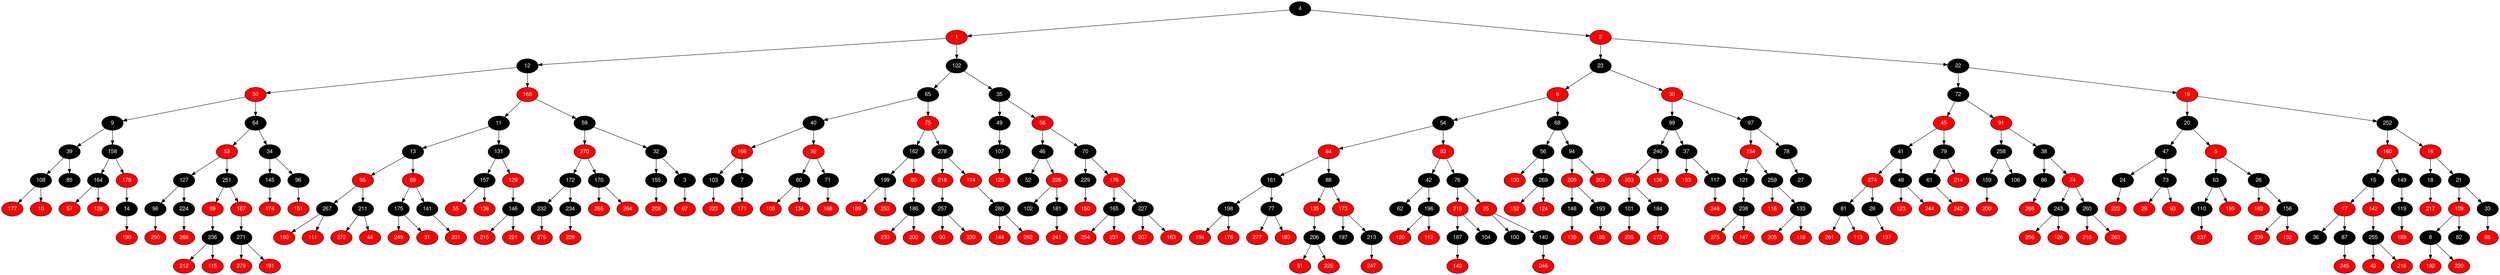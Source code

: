 digraph RB_Teste {
	node [fontname="Helvetica,Arial,sans-serif" style="filled"]
	edge [fontname="Helvetica,Arial,sans-serif" color="black"]

	{
		node [fillcolor=" black" fontcolor=" white"] 4 
		node [fillcolor=" red" fontcolor=" white"] 1 
		node [fillcolor=" black" fontcolor=" white"] 12 
		node [fillcolor=" red" fontcolor=" white"] 50 
		node [fillcolor=" black" fontcolor=" white"] 9 
		node [fillcolor=" black" fontcolor=" white"] 39 
		node [fillcolor=" black" fontcolor=" white"] 108 
		node [fillcolor=" red" fontcolor=" white"] 177 
		node [fillcolor=" red" fontcolor=" white"] 10 
		node [fillcolor=" black" fontcolor=" white"] 85 
		node [fillcolor=" black" fontcolor=" white"] 158 
		node [fillcolor=" black" fontcolor=" white"] 164 
		node [fillcolor=" red" fontcolor=" white"] 57 
		node [fillcolor=" red" fontcolor=" white"] 128 
		node [fillcolor=" red" fontcolor=" white"] 179 
		node [fillcolor=" black" fontcolor=" white"] 14 
		node [fillcolor=" red" fontcolor=" white"] 190 
		node [fillcolor=" black" fontcolor=" white"] 64 
		node [fillcolor=" red" fontcolor=" white"] 53 
		node [fillcolor=" black" fontcolor=" white"] 127 
		node [fillcolor=" black" fontcolor=" white"] 98 
		node [fillcolor=" red" fontcolor=" white"] 250 
		node [fillcolor=" black" fontcolor=" white"] 224 
		node [fillcolor=" red" fontcolor=" white"] 268 
		node [fillcolor=" black" fontcolor=" white"] 251 
		node [fillcolor=" red" fontcolor=" white"] 89 
		node [fillcolor=" black" fontcolor=" white"] 236 
		node [fillcolor=" red" fontcolor=" white"] 212 
		node [fillcolor=" red" fontcolor=" white"] 115 
		node [fillcolor=" red" fontcolor=" white"] 167 
		node [fillcolor=" black" fontcolor=" white"] 271 
		node [fillcolor=" red" fontcolor=" white"] 279 
		node [fillcolor=" red" fontcolor=" white"] 191 
		node [fillcolor=" black" fontcolor=" white"] 34 
		node [fillcolor=" black" fontcolor=" white"] 145 
		node [fillcolor=" red" fontcolor=" white"] 174 
		node [fillcolor=" black" fontcolor=" white"] 96 
		node [fillcolor=" red" fontcolor=" white"] 151 
		node [fillcolor=" red" fontcolor=" white"] 168 
		node [fillcolor=" black" fontcolor=" white"] 11 
		node [fillcolor=" black" fontcolor=" white"] 13 
		node [fillcolor=" red" fontcolor=" white"] 95 
		node [fillcolor=" black" fontcolor=" white"] 267 
		node [fillcolor=" red" fontcolor=" white"] 180 
		node [fillcolor=" red" fontcolor=" white"] 111 
		node [fillcolor=" black" fontcolor=" white"] 211 
		node [fillcolor=" red" fontcolor=" white"] 272 
		node [fillcolor=" red" fontcolor=" white"] 44 
		node [fillcolor=" red" fontcolor=" white"] 69 
		node [fillcolor=" black" fontcolor=" white"] 175 
		node [fillcolor=" red" fontcolor=" white"] 249 
		node [fillcolor=" red" fontcolor=" white"] 31 
		node [fillcolor=" black" fontcolor=" white"] 141 
		node [fillcolor=" red" fontcolor=" white"] 201 
		node [fillcolor=" black" fontcolor=" white"] 131 
		node [fillcolor=" black" fontcolor=" white"] 157 
		node [fillcolor=" red" fontcolor=" white"] 55 
		node [fillcolor=" red" fontcolor=" white"] 138 
		node [fillcolor=" red" fontcolor=" white"] 129 
		node [fillcolor=" black" fontcolor=" white"] 146 
		node [fillcolor=" red" fontcolor=" white"] 215 
		node [fillcolor=" red" fontcolor=" white"] 221 
		node [fillcolor=" black" fontcolor=" white"] 59 
		node [fillcolor=" red" fontcolor=" white"] 270 
		node [fillcolor=" black" fontcolor=" white"] 172 
		node [fillcolor=" black" fontcolor=" white"] 232 
		node [fillcolor=" red" fontcolor=" white"] 276 
		node [fillcolor=" black" fontcolor=" white"] 234 
		node [fillcolor=" red" fontcolor=" white"] 228 
		node [fillcolor=" black" fontcolor=" white"] 170 
		node [fillcolor=" red" fontcolor=" white"] 265 
		node [fillcolor=" red" fontcolor=" white"] 264 
		node [fillcolor=" black" fontcolor=" white"] 32 
		node [fillcolor=" black" fontcolor=" white"] 155 
		node [fillcolor=" red" fontcolor=" white"] 208 
		node [fillcolor=" black" fontcolor=" white"] 3 
		node [fillcolor=" red" fontcolor=" white"] 67 
		node [fillcolor=" black" fontcolor=" white"] 122 
		node [fillcolor=" black" fontcolor=" white"] 65 
		node [fillcolor=" black" fontcolor=" white"] 40 
		node [fillcolor=" red" fontcolor=" white"] 166 
		node [fillcolor=" black" fontcolor=" white"] 103 
		node [fillcolor=" red" fontcolor=" white"] 223 
		node [fillcolor=" black" fontcolor=" white"] 7 
		node [fillcolor=" red" fontcolor=" white"] 171 
		node [fillcolor=" red" fontcolor=" white"] 92 
		node [fillcolor=" black" fontcolor=" white"] 60 
		node [fillcolor=" red" fontcolor=" white"] 105 
		node [fillcolor=" red" fontcolor=" white"] 134 
		node [fillcolor=" black" fontcolor=" white"] 71 
		node [fillcolor=" red" fontcolor=" white"] 188 
		node [fillcolor=" red" fontcolor=" white"] 75 
		node [fillcolor=" black" fontcolor=" white"] 162 
		node [fillcolor=" black" fontcolor=" white"] 199 
		node [fillcolor=" red" fontcolor=" white"] 169 
		node [fillcolor=" red" fontcolor=" white"] 253 
		node [fillcolor=" red" fontcolor=" white"] 80 
		node [fillcolor=" black" fontcolor=" white"] 186 
		node [fillcolor=" red" fontcolor=" white"] 233 
		node [fillcolor=" red" fontcolor=" white"] 202 
		node [fillcolor=" black" fontcolor=" white"] 278 
		node [fillcolor=" red" fontcolor=" white"] 218 
		node [fillcolor=" black" fontcolor=" white"] 257 
		node [fillcolor=" red" fontcolor=" white"] 90 
		node [fillcolor=" red" fontcolor=" white"] 230 
		node [fillcolor=" red" fontcolor=" white"] 114 
		node [fillcolor=" black" fontcolor=" white"] 280 
		node [fillcolor=" red" fontcolor=" white"] 144 
		node [fillcolor=" red" fontcolor=" white"] 262 
		node [fillcolor=" black" fontcolor=" white"] 35 
		node [fillcolor=" black" fontcolor=" white"] 49 
		node [fillcolor=" black" fontcolor=" white"] 107 
		node [fillcolor=" red" fontcolor=" white"] 125 
		node [fillcolor=" red" fontcolor=" white"] 58 
		node [fillcolor=" black" fontcolor=" white"] 46 
		node [fillcolor=" black" fontcolor=" white"] 52 
		node [fillcolor=" red" fontcolor=" white"] 226 
		node [fillcolor=" black" fontcolor=" white"] 102 
		node [fillcolor=" black" fontcolor=" white"] 181 
		node [fillcolor=" red" fontcolor=" white"] 241 
		node [fillcolor=" black" fontcolor=" white"] 70 
		node [fillcolor=" black" fontcolor=" white"] 229 
		node [fillcolor=" red" fontcolor=" white"] 150 
		node [fillcolor=" red" fontcolor=" white"] 176 
		node [fillcolor=" black" fontcolor=" white"] 165 
		node [fillcolor=" red" fontcolor=" white"] 254 
		node [fillcolor=" red" fontcolor=" white"] 231 
		node [fillcolor=" black" fontcolor=" white"] 227 
		node [fillcolor=" red" fontcolor=" white"] 207 
		node [fillcolor=" red" fontcolor=" white"] 163 
		node [fillcolor=" red" fontcolor=" white"] 2 
		node [fillcolor=" black" fontcolor=" white"] 23 
		node [fillcolor=" red" fontcolor=" white"] 6 
		node [fillcolor=" black" fontcolor=" white"] 54 
		node [fillcolor=" red" fontcolor=" white"] 84 
		node [fillcolor=" black" fontcolor=" white"] 161 
		node [fillcolor=" black" fontcolor=" white"] 198 
		node [fillcolor=" red" fontcolor=" white"] 194 
		node [fillcolor=" red" fontcolor=" white"] 178 
		node [fillcolor=" black" fontcolor=" white"] 77 
		node [fillcolor=" red" fontcolor=" white"] 277 
		node [fillcolor=" red" fontcolor=" white"] 183 
		node [fillcolor=" black" fontcolor=" white"] 88 
		node [fillcolor=" red" fontcolor=" white"] 135 
		node [fillcolor=" black" fontcolor=" white"] 206 
		node [fillcolor=" red" fontcolor=" white"] 51 
		node [fillcolor=" red" fontcolor=" white"] 225 
		node [fillcolor=" red" fontcolor=" white"] 173 
		node [fillcolor=" black" fontcolor=" white"] 197 
		node [fillcolor=" black" fontcolor=" white"] 213 
		node [fillcolor=" red" fontcolor=" white"] 247 
		node [fillcolor=" red" fontcolor=" white"] 83 
		node [fillcolor=" black" fontcolor=" white"] 42 
		node [fillcolor=" black" fontcolor=" white"] 62 
		node [fillcolor=" black" fontcolor=" white"] 196 
		node [fillcolor=" red" fontcolor=" white"] 120 
		node [fillcolor=" red" fontcolor=" white"] 112 
		node [fillcolor=" black" fontcolor=" white"] 76 
		node [fillcolor=" red" fontcolor=" white"] 219 
		node [fillcolor=" black" fontcolor=" white"] 187 
		node [fillcolor=" red" fontcolor=" white"] 143 
		node [fillcolor=" black" fontcolor=" white"] 104 
		node [fillcolor=" red" fontcolor=" white"] 25 
		node [fillcolor=" black" fontcolor=" white"] 100 
		node [fillcolor=" black" fontcolor=" white"] 140 
		node [fillcolor=" red" fontcolor=" white"] 246 
		node [fillcolor=" black" fontcolor=" white"] 68 
		node [fillcolor=" black" fontcolor=" white"] 56 
		node [fillcolor=" red" fontcolor=" white"] 130 
		node [fillcolor=" black" fontcolor=" white"] 269 
		node [fillcolor=" red" fontcolor=" white"] 152 
		node [fillcolor=" red" fontcolor=" white"] 124 
		node [fillcolor=" black" fontcolor=" white"] 94 
		node [fillcolor=" red" fontcolor=" white"] 209 
		node [fillcolor=" black" fontcolor=" white"] 148 
		node [fillcolor=" red" fontcolor=" white"] 139 
		node [fillcolor=" black" fontcolor=" white"] 193 
		node [fillcolor=" red" fontcolor=" white"] 185 
		node [fillcolor=" red" fontcolor=" white"] 204 
		node [fillcolor=" red" fontcolor=" white"] 30 
		node [fillcolor=" black" fontcolor=" white"] 99 
		node [fillcolor=" black" fontcolor=" white"] 240 
		node [fillcolor=" red" fontcolor=" white"] 203 
		node [fillcolor=" black" fontcolor=" white"] 101 
		node [fillcolor=" red" fontcolor=" white"] 235 
		node [fillcolor=" black" fontcolor=" white"] 184 
		node [fillcolor=" red" fontcolor=" white"] 273 
		node [fillcolor=" red" fontcolor=" white"] 136 
		node [fillcolor=" black" fontcolor=" white"] 37 
		node [fillcolor=" red" fontcolor=" white"] 153 
		node [fillcolor=" black" fontcolor=" white"] 117 
		node [fillcolor=" red" fontcolor=" white"] 248 
		node [fillcolor=" black" fontcolor=" white"] 97 
		node [fillcolor=" red" fontcolor=" white"] 154 
		node [fillcolor=" black" fontcolor=" white"] 121 
		node [fillcolor=" black" fontcolor=" white"] 238 
		node [fillcolor=" red" fontcolor=" white"] 275 
		node [fillcolor=" red" fontcolor=" white"] 147 
		node [fillcolor=" black" fontcolor=" white"] 259 
		node [fillcolor=" red" fontcolor=" white"] 116 
		node [fillcolor=" black" fontcolor=" white"] 133 
		node [fillcolor=" red" fontcolor=" white"] 205 
		node [fillcolor=" red" fontcolor=" white"] 118 
		node [fillcolor=" black" fontcolor=" white"] 78 
		node [fillcolor=" black" fontcolor=" white"] 27 
		node [fillcolor=" black" fontcolor=" white"] 22 
		node [fillcolor=" black" fontcolor=" white"] 72 
		node [fillcolor=" red" fontcolor=" white"] 45 
		node [fillcolor=" black" fontcolor=" white"] 41 
		node [fillcolor=" red" fontcolor=" white"] 274 
		node [fillcolor=" black" fontcolor=" white"] 81 
		node [fillcolor=" red" fontcolor=" white"] 261 
		node [fillcolor=" red" fontcolor=" white"] 113 
		node [fillcolor=" black" fontcolor=" white"] 28 
		node [fillcolor=" red" fontcolor=" white"] 137 
		node [fillcolor=" black" fontcolor=" white"] 48 
		node [fillcolor=" red" fontcolor=" white"] 123 
		node [fillcolor=" red" fontcolor=" white"] 244 
		node [fillcolor=" black" fontcolor=" white"] 79 
		node [fillcolor=" black" fontcolor=" white"] 61 
		node [fillcolor=" red" fontcolor=" white"] 242 
		node [fillcolor=" red" fontcolor=" white"] 214 
		node [fillcolor=" red" fontcolor=" white"] 91 
		node [fillcolor=" black" fontcolor=" white"] 258 
		node [fillcolor=" black" fontcolor=" white"] 159 
		node [fillcolor=" red" fontcolor=" white"] 200 
		node [fillcolor=" black" fontcolor=" white"] 106 
		node [fillcolor=" black" fontcolor=" white"] 38 
		node [fillcolor=" black" fontcolor=" white"] 86 
		node [fillcolor=" red" fontcolor=" white"] 266 
		node [fillcolor=" red" fontcolor=" white"] 74 
		node [fillcolor=" black" fontcolor=" white"] 243 
		node [fillcolor=" red" fontcolor=" white"] 256 
		node [fillcolor=" red" fontcolor=" white"] 126 
		node [fillcolor=" black" fontcolor=" white"] 260 
		node [fillcolor=" red" fontcolor=" white"] 210 
		node [fillcolor=" red" fontcolor=" white"] 263 
		node [fillcolor=" red" fontcolor=" white"] 19 
		node [fillcolor=" black" fontcolor=" white"] 20 
		node [fillcolor=" black" fontcolor=" white"] 47 
		node [fillcolor=" black" fontcolor=" white"] 24 
		node [fillcolor=" red" fontcolor=" white"] 222 
		node [fillcolor=" black" fontcolor=" white"] 73 
		node [fillcolor=" red" fontcolor=" white"] 29 
		node [fillcolor=" red" fontcolor=" white"] 93 
		node [fillcolor=" red" fontcolor=" white"] 5 
		node [fillcolor=" black" fontcolor=" white"] 63 
		node [fillcolor=" black" fontcolor=" white"] 110 
		node [fillcolor=" red" fontcolor=" white"] 237 
		node [fillcolor=" red" fontcolor=" white"] 195 
		node [fillcolor=" black" fontcolor=" white"] 26 
		node [fillcolor=" red" fontcolor=" white"] 182 
		node [fillcolor=" black" fontcolor=" white"] 156 
		node [fillcolor=" red" fontcolor=" white"] 239 
		node [fillcolor=" red" fontcolor=" white"] 132 
		node [fillcolor=" black" fontcolor=" white"] 252 
		node [fillcolor=" red" fontcolor=" white"] 160 
		node [fillcolor=" black" fontcolor=" white"] 15 
		node [fillcolor=" red" fontcolor=" white"] 17 
		node [fillcolor=" black" fontcolor=" white"] 36 
		node [fillcolor=" black" fontcolor=" white"] 87 
		node [fillcolor=" red" fontcolor=" white"] 245 
		node [fillcolor=" red" fontcolor=" white"] 142 
		node [fillcolor=" black" fontcolor=" white"] 255 
		node [fillcolor=" red" fontcolor=" white"] 43 
		node [fillcolor=" red" fontcolor=" white"] 216 
		node [fillcolor=" black" fontcolor=" white"] 149 
		node [fillcolor=" black" fontcolor=" white"] 119 
		node [fillcolor=" red" fontcolor=" white"] 189 
		node [fillcolor=" red" fontcolor=" white"] 16 
		node [fillcolor=" black" fontcolor=" white"] 18 
		node [fillcolor=" red" fontcolor=" white"] 217 
		node [fillcolor=" black" fontcolor=" white"] 21 
		node [fillcolor=" red" fontcolor=" white"] 109 
		node [fillcolor=" black" fontcolor=" white"] 8 
		node [fillcolor=" red" fontcolor=" white"] 192 
		node [fillcolor=" red" fontcolor=" white"] 220 
		node [fillcolor=" black" fontcolor=" white"] 82 
		node [fillcolor=" black" fontcolor=" white"] 33 
		node [fillcolor=" red" fontcolor=" white"] 66 
	}

	4 -> 1 
	4 -> 2 
	1 -> 12 
	1 -> 122 
	12 -> 50 
	12 -> 168 
	50 -> 9 
	50 -> 64 
	9 -> 39 
	9 -> 158 
	39 -> 108 
	39 -> 85 
	108 -> 177 
	108 -> 10 
	158 -> 164 
	158 -> 179 
	164 -> 57 
	164 -> 128 
	179 -> 14 
	14 -> 190 
	64 -> 53 
	64 -> 34 
	53 -> 127 
	53 -> 251 
	127 -> 98 
	127 -> 224 
	98 -> 250 
	224 -> 268 
	251 -> 89 
	251 -> 167 
	89 -> 236 
	236 -> 212 
	236 -> 115 
	167 -> 271 
	271 -> 279 
	271 -> 191 
	34 -> 145 
	34 -> 96 
	145 -> 174 
	96 -> 151 
	168 -> 11 
	168 -> 59 
	11 -> 13 
	11 -> 131 
	13 -> 95 
	13 -> 69 
	95 -> 267 
	95 -> 211 
	267 -> 180 
	267 -> 111 
	211 -> 272 
	211 -> 44 
	69 -> 175 
	69 -> 141 
	175 -> 249 
	175 -> 31 
	141 -> 201 
	131 -> 157 
	131 -> 129 
	157 -> 55 
	157 -> 138 
	129 -> 146 
	146 -> 215 
	146 -> 221 
	59 -> 270 
	59 -> 32 
	270 -> 172 
	270 -> 170 
	172 -> 232 
	172 -> 234 
	232 -> 276 
	234 -> 228 
	170 -> 265 
	170 -> 264 
	32 -> 155 
	32 -> 3 
	155 -> 208 
	3 -> 67 
	122 -> 65 
	122 -> 35 
	65 -> 40 
	65 -> 75 
	40 -> 166 
	40 -> 92 
	166 -> 103 
	166 -> 7 
	103 -> 223 
	7 -> 171 
	92 -> 60 
	92 -> 71 
	60 -> 105 
	60 -> 134 
	71 -> 188 
	75 -> 162 
	75 -> 278 
	162 -> 199 
	162 -> 80 
	199 -> 169 
	199 -> 253 
	80 -> 186 
	186 -> 233 
	186 -> 202 
	278 -> 218 
	278 -> 114 
	218 -> 257 
	257 -> 90 
	257 -> 230 
	114 -> 280 
	280 -> 144 
	280 -> 262 
	35 -> 49 
	35 -> 58 
	49 -> 107 
	107 -> 125 
	58 -> 46 
	58 -> 70 
	46 -> 52 
	46 -> 226 
	226 -> 102 
	226 -> 181 
	181 -> 241 
	70 -> 229 
	70 -> 176 
	229 -> 150 
	176 -> 165 
	176 -> 227 
	165 -> 254 
	165 -> 231 
	227 -> 207 
	227 -> 163 
	2 -> 23 
	2 -> 22 
	23 -> 6 
	23 -> 30 
	6 -> 54 
	6 -> 68 
	54 -> 84 
	54 -> 83 
	84 -> 161 
	84 -> 88 
	161 -> 198 
	161 -> 77 
	198 -> 194 
	198 -> 178 
	77 -> 277 
	77 -> 183 
	88 -> 135 
	88 -> 173 
	135 -> 206 
	206 -> 51 
	206 -> 225 
	173 -> 197 
	173 -> 213 
	213 -> 247 
	83 -> 42 
	83 -> 76 
	42 -> 62 
	42 -> 196 
	196 -> 120 
	196 -> 112 
	76 -> 219 
	76 -> 25 
	219 -> 187 
	219 -> 104 
	187 -> 143 
	25 -> 100 
	25 -> 140 
	140 -> 246 
	68 -> 56 
	68 -> 94 
	56 -> 130 
	56 -> 269 
	269 -> 152 
	269 -> 124 
	94 -> 209 
	94 -> 204 
	209 -> 148 
	209 -> 193 
	148 -> 139 
	193 -> 185 
	30 -> 99 
	30 -> 97 
	99 -> 240 
	99 -> 37 
	240 -> 203 
	240 -> 136 
	203 -> 101 
	203 -> 184 
	101 -> 235 
	184 -> 273 
	37 -> 153 
	37 -> 117 
	117 -> 248 
	97 -> 154 
	97 -> 78 
	154 -> 121 
	154 -> 259 
	121 -> 238 
	238 -> 275 
	238 -> 147 
	259 -> 116 
	259 -> 133 
	133 -> 205 
	133 -> 118 
	78 -> 27 
	22 -> 72 
	22 -> 19 
	72 -> 45 
	72 -> 91 
	45 -> 41 
	45 -> 79 
	41 -> 274 
	41 -> 48 
	274 -> 81 
	274 -> 28 
	81 -> 261 
	81 -> 113 
	28 -> 137 
	48 -> 123 
	48 -> 244 
	79 -> 61 
	79 -> 214 
	61 -> 242 
	91 -> 258 
	91 -> 38 
	258 -> 159 
	258 -> 106 
	159 -> 200 
	38 -> 86 
	38 -> 74 
	86 -> 266 
	74 -> 243 
	74 -> 260 
	243 -> 256 
	243 -> 126 
	260 -> 210 
	260 -> 263 
	19 -> 20 
	19 -> 252 
	20 -> 47 
	20 -> 5 
	47 -> 24 
	47 -> 73 
	24 -> 222 
	73 -> 29 
	73 -> 93 
	5 -> 63 
	5 -> 26 
	63 -> 110 
	63 -> 195 
	110 -> 237 
	26 -> 182 
	26 -> 156 
	156 -> 239 
	156 -> 132 
	252 -> 160 
	252 -> 16 
	160 -> 15 
	160 -> 149 
	15 -> 17 
	15 -> 142 
	17 -> 36 
	17 -> 87 
	87 -> 245 
	142 -> 255 
	255 -> 43 
	255 -> 216 
	149 -> 119 
	119 -> 189 
	16 -> 18 
	16 -> 21 
	18 -> 217 
	21 -> 109 
	21 -> 33 
	109 -> 8 
	109 -> 82 
	8 -> 192 
	8 -> 220 
	33 -> 66 
}
